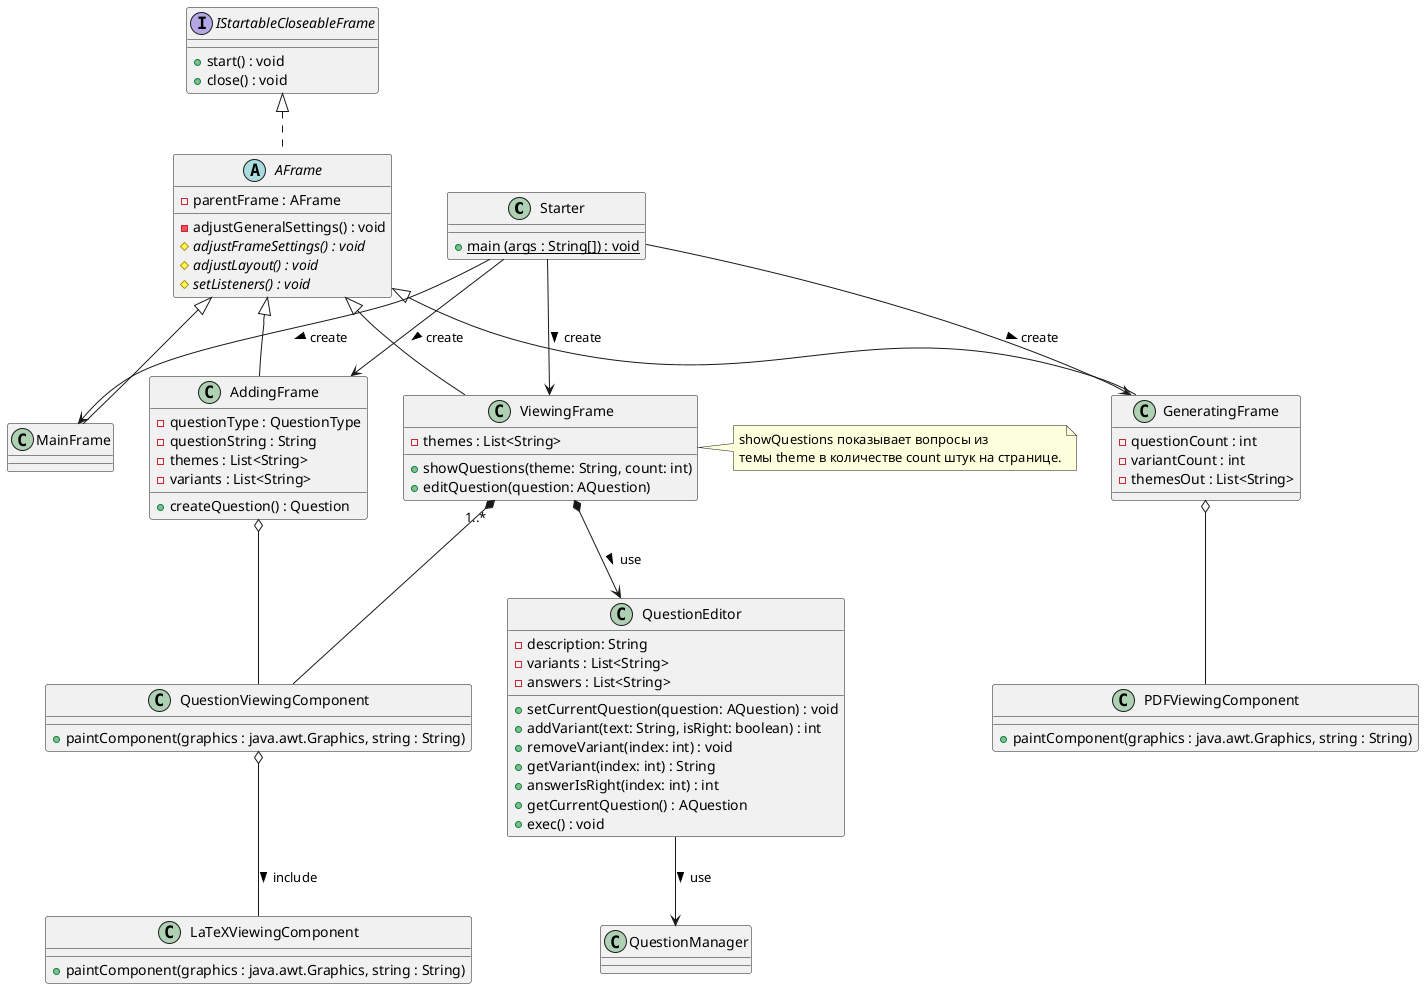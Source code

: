 @startuml
class Starter {
    + {static} main (args : String[]) : void
}

interface IStartableCloseableFrame {
    + start() : void
    + close() : void
}

abstract class AFrame {
    - parentFrame : AFrame
    - adjustGeneralSettings() : void
    # adjustFrameSettings() {abstract} : void
    # adjustLayout() {abstract} : void
    # setListeners() {abstract} : void
}

class MainFrame {

}

class AddingFrame {
    -questionType : QuestionType
    -questionString : String
    -themes : List<String>
    -variants : List<String>
    +createQuestion() : Question
}

class ViewingFrame {
    -themes : List<String>
    +showQuestions(theme: String, count: int)
    +editQuestion(question: AQuestion)

}

class QuestionEditor {
    -description: String
    -variants : List<String>
    -answers : List<String>
    +setCurrentQuestion(question: AQuestion) : void
    +addVariant(text: String, isRight: boolean) : int
    +removeVariant(index: int) : void
    +getVariant(index: int) : String
    +answerIsRight(index: int) : int
    +getCurrentQuestion() : AQuestion
    +exec() : void
}

note right of ViewingFrame
    showQuestions показывает вопросы из
    темы theme в количестве count штук на странице.
end note

class GeneratingFrame {
    -questionCount : int
    -variantCount : int
    -themesOut : List<String>
}

class LaTeXViewingComponent {
    +paintComponent(graphics : java.awt.Graphics, string : String)
}

class QuestionViewingComponent {
    +paintComponent(graphics : java.awt.Graphics, string : String)
}

class PDFViewingComponent {
    +paintComponent(graphics : java.awt.Graphics, string : String)
}

Starter --> MainFrame : create >
Starter --> AddingFrame : create >
Starter --> ViewingFrame : create >
Starter --> GeneratingFrame : create >

AFrame .up.|> IStartableCloseableFrame
MainFrame -up-|> AFrame
AddingFrame -up-|> AFrame
ViewingFrame -up-|> AFrame
GeneratingFrame -up-|> AFrame

AddingFrame o-- QuestionViewingComponent
QuestionViewingComponent o-- LaTeXViewingComponent : include >

ViewingFrame *--> QuestionEditor : use >
QuestionEditor --> QuestionManager : use >

ViewingFrame "1..*" *-- QuestionViewingComponent
GeneratingFrame o-- PDFViewingComponent

@enduml

